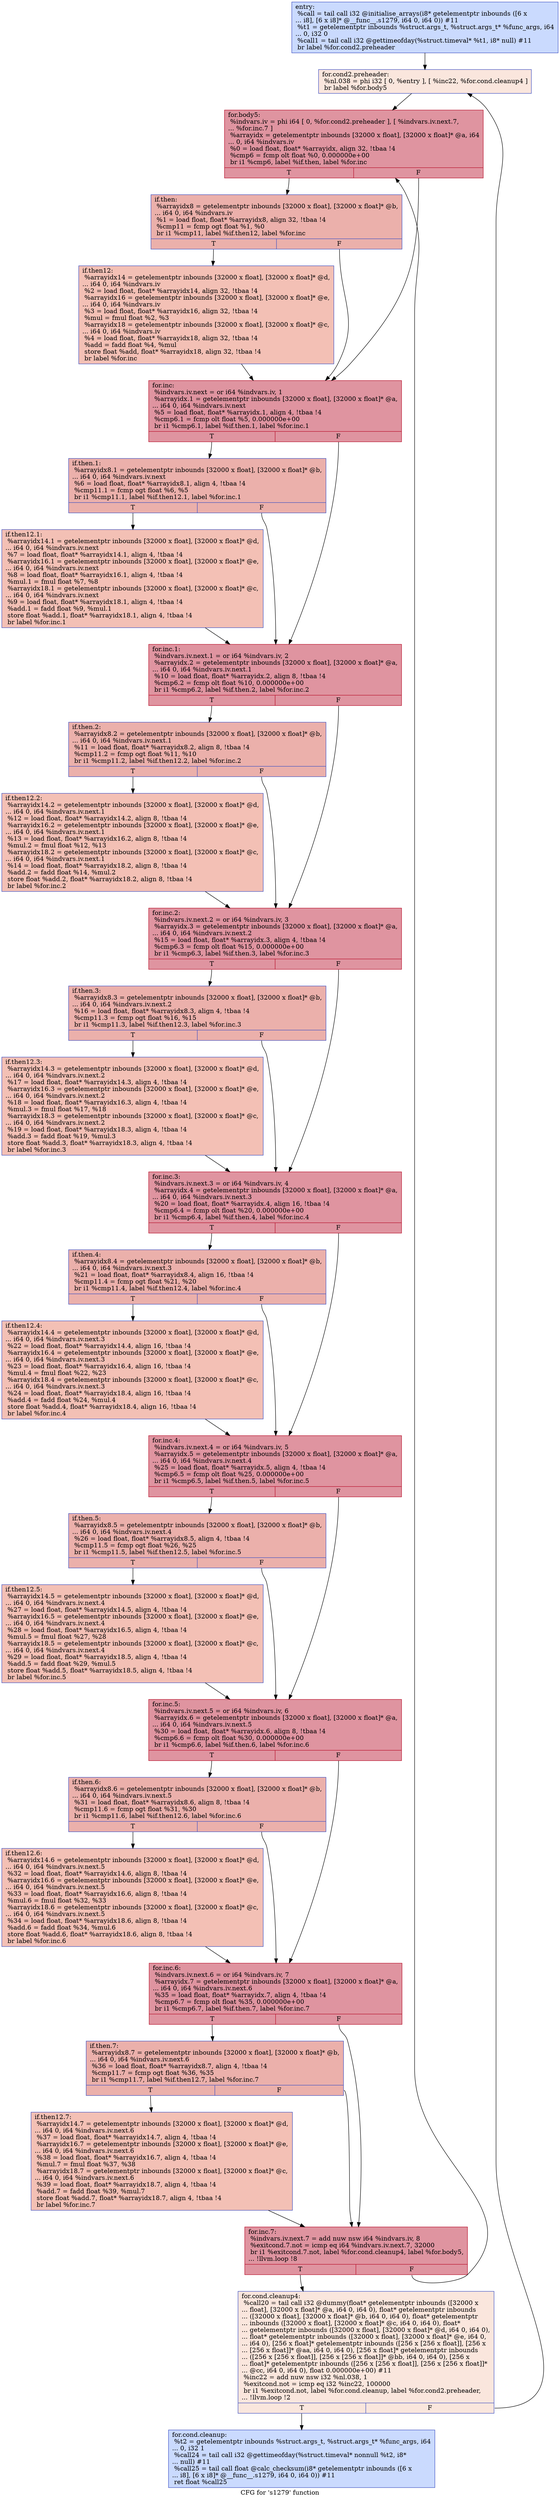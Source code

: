 digraph "CFG for 's1279' function" {
	label="CFG for 's1279' function";

	Node0x564c93b6ff50 [shape=record,color="#3d50c3ff", style=filled, fillcolor="#88abfd70",label="{entry:\l  %call = tail call i32 @initialise_arrays(i8* getelementptr inbounds ([6 x\l... i8], [6 x i8]* @__func__.s1279, i64 0, i64 0)) #11\l  %t1 = getelementptr inbounds %struct.args_t, %struct.args_t* %func_args, i64\l... 0, i32 0\l  %call1 = tail call i32 @gettimeofday(%struct.timeval* %t1, i8* null) #11\l  br label %for.cond2.preheader\l}"];
	Node0x564c93b6ff50 -> Node0x564c93b703f0;
	Node0x564c93b703f0 [shape=record,color="#3d50c3ff", style=filled, fillcolor="#f3c7b170",label="{for.cond2.preheader:                              \l  %nl.038 = phi i32 [ 0, %entry ], [ %inc22, %for.cond.cleanup4 ]\l  br label %for.body5\l}"];
	Node0x564c93b703f0 -> Node0x564c93b70620;
	Node0x564c93b706e0 [shape=record,color="#3d50c3ff", style=filled, fillcolor="#88abfd70",label="{for.cond.cleanup:                                 \l  %t2 = getelementptr inbounds %struct.args_t, %struct.args_t* %func_args, i64\l... 0, i32 1\l  %call24 = tail call i32 @gettimeofday(%struct.timeval* nonnull %t2, i8*\l... null) #11\l  %call25 = tail call float @calc_checksum(i8* getelementptr inbounds ([6 x\l... i8], [6 x i8]* @__func__.s1279, i64 0, i64 0)) #11\l  ret float %call25\l}"];
	Node0x564c93b70510 [shape=record,color="#3d50c3ff", style=filled, fillcolor="#f3c7b170",label="{for.cond.cleanup4:                                \l  %call20 = tail call i32 @dummy(float* getelementptr inbounds ([32000 x\l... float], [32000 x float]* @a, i64 0, i64 0), float* getelementptr inbounds\l... ([32000 x float], [32000 x float]* @b, i64 0, i64 0), float* getelementptr\l... inbounds ([32000 x float], [32000 x float]* @c, i64 0, i64 0), float*\l... getelementptr inbounds ([32000 x float], [32000 x float]* @d, i64 0, i64 0),\l... float* getelementptr inbounds ([32000 x float], [32000 x float]* @e, i64 0,\l... i64 0), [256 x float]* getelementptr inbounds ([256 x [256 x float]], [256 x\l... [256 x float]]* @aa, i64 0, i64 0), [256 x float]* getelementptr inbounds\l... ([256 x [256 x float]], [256 x [256 x float]]* @bb, i64 0, i64 0), [256 x\l... float]* getelementptr inbounds ([256 x [256 x float]], [256 x [256 x float]]*\l... @cc, i64 0, i64 0), float 0.000000e+00) #11\l  %inc22 = add nuw nsw i32 %nl.038, 1\l  %exitcond.not = icmp eq i32 %inc22, 100000\l  br i1 %exitcond.not, label %for.cond.cleanup, label %for.cond2.preheader,\l... !llvm.loop !2\l|{<s0>T|<s1>F}}"];
	Node0x564c93b70510:s0 -> Node0x564c93b706e0;
	Node0x564c93b70510:s1 -> Node0x564c93b703f0;
	Node0x564c93b70620 [shape=record,color="#b70d28ff", style=filled, fillcolor="#b70d2870",label="{for.body5:                                        \l  %indvars.iv = phi i64 [ 0, %for.cond2.preheader ], [ %indvars.iv.next.7,\l... %for.inc.7 ]\l  %arrayidx = getelementptr inbounds [32000 x float], [32000 x float]* @a, i64\l... 0, i64 %indvars.iv\l  %0 = load float, float* %arrayidx, align 32, !tbaa !4\l  %cmp6 = fcmp olt float %0, 0.000000e+00\l  br i1 %cmp6, label %if.then, label %for.inc\l|{<s0>T|<s1>F}}"];
	Node0x564c93b70620:s0 -> Node0x564c93b713c0;
	Node0x564c93b70620:s1 -> Node0x564c93b71430;
	Node0x564c93b713c0 [shape=record,color="#3d50c3ff", style=filled, fillcolor="#d24b4070",label="{if.then:                                          \l  %arrayidx8 = getelementptr inbounds [32000 x float], [32000 x float]* @b,\l... i64 0, i64 %indvars.iv\l  %1 = load float, float* %arrayidx8, align 32, !tbaa !4\l  %cmp11 = fcmp ogt float %1, %0\l  br i1 %cmp11, label %if.then12, label %for.inc\l|{<s0>T|<s1>F}}"];
	Node0x564c93b713c0:s0 -> Node0x564c93b717c0;
	Node0x564c93b713c0:s1 -> Node0x564c93b71430;
	Node0x564c93b717c0 [shape=record,color="#3d50c3ff", style=filled, fillcolor="#e5705870",label="{if.then12:                                        \l  %arrayidx14 = getelementptr inbounds [32000 x float], [32000 x float]* @d,\l... i64 0, i64 %indvars.iv\l  %2 = load float, float* %arrayidx14, align 32, !tbaa !4\l  %arrayidx16 = getelementptr inbounds [32000 x float], [32000 x float]* @e,\l... i64 0, i64 %indvars.iv\l  %3 = load float, float* %arrayidx16, align 32, !tbaa !4\l  %mul = fmul float %2, %3\l  %arrayidx18 = getelementptr inbounds [32000 x float], [32000 x float]* @c,\l... i64 0, i64 %indvars.iv\l  %4 = load float, float* %arrayidx18, align 32, !tbaa !4\l  %add = fadd float %4, %mul\l  store float %add, float* %arrayidx18, align 32, !tbaa !4\l  br label %for.inc\l}"];
	Node0x564c93b717c0 -> Node0x564c93b71430;
	Node0x564c93b71430 [shape=record,color="#b70d28ff", style=filled, fillcolor="#b70d2870",label="{for.inc:                                          \l  %indvars.iv.next = or i64 %indvars.iv, 1\l  %arrayidx.1 = getelementptr inbounds [32000 x float], [32000 x float]* @a,\l... i64 0, i64 %indvars.iv.next\l  %5 = load float, float* %arrayidx.1, align 4, !tbaa !4\l  %cmp6.1 = fcmp olt float %5, 0.000000e+00\l  br i1 %cmp6.1, label %if.then.1, label %for.inc.1\l|{<s0>T|<s1>F}}"];
	Node0x564c93b71430:s0 -> Node0x564c93b72590;
	Node0x564c93b71430:s1 -> Node0x564c93b72610;
	Node0x564c93b72590 [shape=record,color="#3d50c3ff", style=filled, fillcolor="#d24b4070",label="{if.then.1:                                        \l  %arrayidx8.1 = getelementptr inbounds [32000 x float], [32000 x float]* @b,\l... i64 0, i64 %indvars.iv.next\l  %6 = load float, float* %arrayidx8.1, align 4, !tbaa !4\l  %cmp11.1 = fcmp ogt float %6, %5\l  br i1 %cmp11.1, label %if.then12.1, label %for.inc.1\l|{<s0>T|<s1>F}}"];
	Node0x564c93b72590:s0 -> Node0x564c93b72950;
	Node0x564c93b72590:s1 -> Node0x564c93b72610;
	Node0x564c93b72950 [shape=record,color="#3d50c3ff", style=filled, fillcolor="#e5705870",label="{if.then12.1:                                      \l  %arrayidx14.1 = getelementptr inbounds [32000 x float], [32000 x float]* @d,\l... i64 0, i64 %indvars.iv.next\l  %7 = load float, float* %arrayidx14.1, align 4, !tbaa !4\l  %arrayidx16.1 = getelementptr inbounds [32000 x float], [32000 x float]* @e,\l... i64 0, i64 %indvars.iv.next\l  %8 = load float, float* %arrayidx16.1, align 4, !tbaa !4\l  %mul.1 = fmul float %7, %8\l  %arrayidx18.1 = getelementptr inbounds [32000 x float], [32000 x float]* @c,\l... i64 0, i64 %indvars.iv.next\l  %9 = load float, float* %arrayidx18.1, align 4, !tbaa !4\l  %add.1 = fadd float %9, %mul.1\l  store float %add.1, float* %arrayidx18.1, align 4, !tbaa !4\l  br label %for.inc.1\l}"];
	Node0x564c93b72950 -> Node0x564c93b72610;
	Node0x564c93b72610 [shape=record,color="#b70d28ff", style=filled, fillcolor="#b70d2870",label="{for.inc.1:                                        \l  %indvars.iv.next.1 = or i64 %indvars.iv, 2\l  %arrayidx.2 = getelementptr inbounds [32000 x float], [32000 x float]* @a,\l... i64 0, i64 %indvars.iv.next.1\l  %10 = load float, float* %arrayidx.2, align 8, !tbaa !4\l  %cmp6.2 = fcmp olt float %10, 0.000000e+00\l  br i1 %cmp6.2, label %if.then.2, label %for.inc.2\l|{<s0>T|<s1>F}}"];
	Node0x564c93b72610:s0 -> Node0x564c93b720f0;
	Node0x564c93b72610:s1 -> Node0x564c93b734c0;
	Node0x564c93b720f0 [shape=record,color="#3d50c3ff", style=filled, fillcolor="#d24b4070",label="{if.then.2:                                        \l  %arrayidx8.2 = getelementptr inbounds [32000 x float], [32000 x float]* @b,\l... i64 0, i64 %indvars.iv.next.1\l  %11 = load float, float* %arrayidx8.2, align 8, !tbaa !4\l  %cmp11.2 = fcmp ogt float %11, %10\l  br i1 %cmp11.2, label %if.then12.2, label %for.inc.2\l|{<s0>T|<s1>F}}"];
	Node0x564c93b720f0:s0 -> Node0x564c93b71960;
	Node0x564c93b720f0:s1 -> Node0x564c93b734c0;
	Node0x564c93b71960 [shape=record,color="#3d50c3ff", style=filled, fillcolor="#e5705870",label="{if.then12.2:                                      \l  %arrayidx14.2 = getelementptr inbounds [32000 x float], [32000 x float]* @d,\l... i64 0, i64 %indvars.iv.next.1\l  %12 = load float, float* %arrayidx14.2, align 8, !tbaa !4\l  %arrayidx16.2 = getelementptr inbounds [32000 x float], [32000 x float]* @e,\l... i64 0, i64 %indvars.iv.next.1\l  %13 = load float, float* %arrayidx16.2, align 8, !tbaa !4\l  %mul.2 = fmul float %12, %13\l  %arrayidx18.2 = getelementptr inbounds [32000 x float], [32000 x float]* @c,\l... i64 0, i64 %indvars.iv.next.1\l  %14 = load float, float* %arrayidx18.2, align 8, !tbaa !4\l  %add.2 = fadd float %14, %mul.2\l  store float %add.2, float* %arrayidx18.2, align 8, !tbaa !4\l  br label %for.inc.2\l}"];
	Node0x564c93b71960 -> Node0x564c93b734c0;
	Node0x564c93b734c0 [shape=record,color="#b70d28ff", style=filled, fillcolor="#b70d2870",label="{for.inc.2:                                        \l  %indvars.iv.next.2 = or i64 %indvars.iv, 3\l  %arrayidx.3 = getelementptr inbounds [32000 x float], [32000 x float]* @a,\l... i64 0, i64 %indvars.iv.next.2\l  %15 = load float, float* %arrayidx.3, align 4, !tbaa !4\l  %cmp6.3 = fcmp olt float %15, 0.000000e+00\l  br i1 %cmp6.3, label %if.then.3, label %for.inc.3\l|{<s0>T|<s1>F}}"];
	Node0x564c93b734c0:s0 -> Node0x564c93b745b0;
	Node0x564c93b734c0:s1 -> Node0x564c93b74600;
	Node0x564c93b745b0 [shape=record,color="#3d50c3ff", style=filled, fillcolor="#d24b4070",label="{if.then.3:                                        \l  %arrayidx8.3 = getelementptr inbounds [32000 x float], [32000 x float]* @b,\l... i64 0, i64 %indvars.iv.next.2\l  %16 = load float, float* %arrayidx8.3, align 4, !tbaa !4\l  %cmp11.3 = fcmp ogt float %16, %15\l  br i1 %cmp11.3, label %if.then12.3, label %for.inc.3\l|{<s0>T|<s1>F}}"];
	Node0x564c93b745b0:s0 -> Node0x564c93b748b0;
	Node0x564c93b745b0:s1 -> Node0x564c93b74600;
	Node0x564c93b748b0 [shape=record,color="#3d50c3ff", style=filled, fillcolor="#e5705870",label="{if.then12.3:                                      \l  %arrayidx14.3 = getelementptr inbounds [32000 x float], [32000 x float]* @d,\l... i64 0, i64 %indvars.iv.next.2\l  %17 = load float, float* %arrayidx14.3, align 4, !tbaa !4\l  %arrayidx16.3 = getelementptr inbounds [32000 x float], [32000 x float]* @e,\l... i64 0, i64 %indvars.iv.next.2\l  %18 = load float, float* %arrayidx16.3, align 4, !tbaa !4\l  %mul.3 = fmul float %17, %18\l  %arrayidx18.3 = getelementptr inbounds [32000 x float], [32000 x float]* @c,\l... i64 0, i64 %indvars.iv.next.2\l  %19 = load float, float* %arrayidx18.3, align 4, !tbaa !4\l  %add.3 = fadd float %19, %mul.3\l  store float %add.3, float* %arrayidx18.3, align 4, !tbaa !4\l  br label %for.inc.3\l}"];
	Node0x564c93b748b0 -> Node0x564c93b74600;
	Node0x564c93b74600 [shape=record,color="#b70d28ff", style=filled, fillcolor="#b70d2870",label="{for.inc.3:                                        \l  %indvars.iv.next.3 = or i64 %indvars.iv, 4\l  %arrayidx.4 = getelementptr inbounds [32000 x float], [32000 x float]* @a,\l... i64 0, i64 %indvars.iv.next.3\l  %20 = load float, float* %arrayidx.4, align 16, !tbaa !4\l  %cmp6.4 = fcmp olt float %20, 0.000000e+00\l  br i1 %cmp6.4, label %if.then.4, label %for.inc.4\l|{<s0>T|<s1>F}}"];
	Node0x564c93b74600:s0 -> Node0x564c93b75360;
	Node0x564c93b74600:s1 -> Node0x564c93b753b0;
	Node0x564c93b75360 [shape=record,color="#3d50c3ff", style=filled, fillcolor="#d24b4070",label="{if.then.4:                                        \l  %arrayidx8.4 = getelementptr inbounds [32000 x float], [32000 x float]* @b,\l... i64 0, i64 %indvars.iv.next.3\l  %21 = load float, float* %arrayidx8.4, align 16, !tbaa !4\l  %cmp11.4 = fcmp ogt float %21, %20\l  br i1 %cmp11.4, label %if.then12.4, label %for.inc.4\l|{<s0>T|<s1>F}}"];
	Node0x564c93b75360:s0 -> Node0x564c93b756f0;
	Node0x564c93b75360:s1 -> Node0x564c93b753b0;
	Node0x564c93b756f0 [shape=record,color="#3d50c3ff", style=filled, fillcolor="#e5705870",label="{if.then12.4:                                      \l  %arrayidx14.4 = getelementptr inbounds [32000 x float], [32000 x float]* @d,\l... i64 0, i64 %indvars.iv.next.3\l  %22 = load float, float* %arrayidx14.4, align 16, !tbaa !4\l  %arrayidx16.4 = getelementptr inbounds [32000 x float], [32000 x float]* @e,\l... i64 0, i64 %indvars.iv.next.3\l  %23 = load float, float* %arrayidx16.4, align 16, !tbaa !4\l  %mul.4 = fmul float %22, %23\l  %arrayidx18.4 = getelementptr inbounds [32000 x float], [32000 x float]* @c,\l... i64 0, i64 %indvars.iv.next.3\l  %24 = load float, float* %arrayidx18.4, align 16, !tbaa !4\l  %add.4 = fadd float %24, %mul.4\l  store float %add.4, float* %arrayidx18.4, align 16, !tbaa !4\l  br label %for.inc.4\l}"];
	Node0x564c93b756f0 -> Node0x564c93b753b0;
	Node0x564c93b753b0 [shape=record,color="#b70d28ff", style=filled, fillcolor="#b70d2870",label="{for.inc.4:                                        \l  %indvars.iv.next.4 = or i64 %indvars.iv, 5\l  %arrayidx.5 = getelementptr inbounds [32000 x float], [32000 x float]* @a,\l... i64 0, i64 %indvars.iv.next.4\l  %25 = load float, float* %arrayidx.5, align 4, !tbaa !4\l  %cmp6.5 = fcmp olt float %25, 0.000000e+00\l  br i1 %cmp6.5, label %if.then.5, label %for.inc.5\l|{<s0>T|<s1>F}}"];
	Node0x564c93b753b0:s0 -> Node0x564c93b761a0;
	Node0x564c93b753b0:s1 -> Node0x564c93b761f0;
	Node0x564c93b761a0 [shape=record,color="#3d50c3ff", style=filled, fillcolor="#d24b4070",label="{if.then.5:                                        \l  %arrayidx8.5 = getelementptr inbounds [32000 x float], [32000 x float]* @b,\l... i64 0, i64 %indvars.iv.next.4\l  %26 = load float, float* %arrayidx8.5, align 4, !tbaa !4\l  %cmp11.5 = fcmp ogt float %26, %25\l  br i1 %cmp11.5, label %if.then12.5, label %for.inc.5\l|{<s0>T|<s1>F}}"];
	Node0x564c93b761a0:s0 -> Node0x564c93b76530;
	Node0x564c93b761a0:s1 -> Node0x564c93b761f0;
	Node0x564c93b76530 [shape=record,color="#3d50c3ff", style=filled, fillcolor="#e5705870",label="{if.then12.5:                                      \l  %arrayidx14.5 = getelementptr inbounds [32000 x float], [32000 x float]* @d,\l... i64 0, i64 %indvars.iv.next.4\l  %27 = load float, float* %arrayidx14.5, align 4, !tbaa !4\l  %arrayidx16.5 = getelementptr inbounds [32000 x float], [32000 x float]* @e,\l... i64 0, i64 %indvars.iv.next.4\l  %28 = load float, float* %arrayidx16.5, align 4, !tbaa !4\l  %mul.5 = fmul float %27, %28\l  %arrayidx18.5 = getelementptr inbounds [32000 x float], [32000 x float]* @c,\l... i64 0, i64 %indvars.iv.next.4\l  %29 = load float, float* %arrayidx18.5, align 4, !tbaa !4\l  %add.5 = fadd float %29, %mul.5\l  store float %add.5, float* %arrayidx18.5, align 4, !tbaa !4\l  br label %for.inc.5\l}"];
	Node0x564c93b76530 -> Node0x564c93b761f0;
	Node0x564c93b761f0 [shape=record,color="#b70d28ff", style=filled, fillcolor="#b70d2870",label="{for.inc.5:                                        \l  %indvars.iv.next.5 = or i64 %indvars.iv, 6\l  %arrayidx.6 = getelementptr inbounds [32000 x float], [32000 x float]* @a,\l... i64 0, i64 %indvars.iv.next.5\l  %30 = load float, float* %arrayidx.6, align 8, !tbaa !4\l  %cmp6.6 = fcmp olt float %30, 0.000000e+00\l  br i1 %cmp6.6, label %if.then.6, label %for.inc.6\l|{<s0>T|<s1>F}}"];
	Node0x564c93b761f0:s0 -> Node0x564c93b73800;
	Node0x564c93b761f0:s1 -> Node0x564c93b73850;
	Node0x564c93b73800 [shape=record,color="#3d50c3ff", style=filled, fillcolor="#d24b4070",label="{if.then.6:                                        \l  %arrayidx8.6 = getelementptr inbounds [32000 x float], [32000 x float]* @b,\l... i64 0, i64 %indvars.iv.next.5\l  %31 = load float, float* %arrayidx8.6, align 8, !tbaa !4\l  %cmp11.6 = fcmp ogt float %31, %30\l  br i1 %cmp11.6, label %if.then12.6, label %for.inc.6\l|{<s0>T|<s1>F}}"];
	Node0x564c93b73800:s0 -> Node0x564c93b73b90;
	Node0x564c93b73800:s1 -> Node0x564c93b73850;
	Node0x564c93b73b90 [shape=record,color="#3d50c3ff", style=filled, fillcolor="#e5705870",label="{if.then12.6:                                      \l  %arrayidx14.6 = getelementptr inbounds [32000 x float], [32000 x float]* @d,\l... i64 0, i64 %indvars.iv.next.5\l  %32 = load float, float* %arrayidx14.6, align 8, !tbaa !4\l  %arrayidx16.6 = getelementptr inbounds [32000 x float], [32000 x float]* @e,\l... i64 0, i64 %indvars.iv.next.5\l  %33 = load float, float* %arrayidx16.6, align 8, !tbaa !4\l  %mul.6 = fmul float %32, %33\l  %arrayidx18.6 = getelementptr inbounds [32000 x float], [32000 x float]* @c,\l... i64 0, i64 %indvars.iv.next.5\l  %34 = load float, float* %arrayidx18.6, align 8, !tbaa !4\l  %add.6 = fadd float %34, %mul.6\l  store float %add.6, float* %arrayidx18.6, align 8, !tbaa !4\l  br label %for.inc.6\l}"];
	Node0x564c93b73b90 -> Node0x564c93b73850;
	Node0x564c93b73850 [shape=record,color="#b70d28ff", style=filled, fillcolor="#b70d2870",label="{for.inc.6:                                        \l  %indvars.iv.next.6 = or i64 %indvars.iv, 7\l  %arrayidx.7 = getelementptr inbounds [32000 x float], [32000 x float]* @a,\l... i64 0, i64 %indvars.iv.next.6\l  %35 = load float, float* %arrayidx.7, align 4, !tbaa !4\l  %cmp6.7 = fcmp olt float %35, 0.000000e+00\l  br i1 %cmp6.7, label %if.then.7, label %for.inc.7\l|{<s0>T|<s1>F}}"];
	Node0x564c93b73850:s0 -> Node0x564c93b78460;
	Node0x564c93b73850:s1 -> Node0x564c93b710c0;
	Node0x564c93b78460 [shape=record,color="#3d50c3ff", style=filled, fillcolor="#d24b4070",label="{if.then.7:                                        \l  %arrayidx8.7 = getelementptr inbounds [32000 x float], [32000 x float]* @b,\l... i64 0, i64 %indvars.iv.next.6\l  %36 = load float, float* %arrayidx8.7, align 4, !tbaa !4\l  %cmp11.7 = fcmp ogt float %36, %35\l  br i1 %cmp11.7, label %if.then12.7, label %for.inc.7\l|{<s0>T|<s1>F}}"];
	Node0x564c93b78460:s0 -> Node0x564c93b78770;
	Node0x564c93b78460:s1 -> Node0x564c93b710c0;
	Node0x564c93b78770 [shape=record,color="#3d50c3ff", style=filled, fillcolor="#e5705870",label="{if.then12.7:                                      \l  %arrayidx14.7 = getelementptr inbounds [32000 x float], [32000 x float]* @d,\l... i64 0, i64 %indvars.iv.next.6\l  %37 = load float, float* %arrayidx14.7, align 4, !tbaa !4\l  %arrayidx16.7 = getelementptr inbounds [32000 x float], [32000 x float]* @e,\l... i64 0, i64 %indvars.iv.next.6\l  %38 = load float, float* %arrayidx16.7, align 4, !tbaa !4\l  %mul.7 = fmul float %37, %38\l  %arrayidx18.7 = getelementptr inbounds [32000 x float], [32000 x float]* @c,\l... i64 0, i64 %indvars.iv.next.6\l  %39 = load float, float* %arrayidx18.7, align 4, !tbaa !4\l  %add.7 = fadd float %39, %mul.7\l  store float %add.7, float* %arrayidx18.7, align 4, !tbaa !4\l  br label %for.inc.7\l}"];
	Node0x564c93b78770 -> Node0x564c93b710c0;
	Node0x564c93b710c0 [shape=record,color="#b70d28ff", style=filled, fillcolor="#b70d2870",label="{for.inc.7:                                        \l  %indvars.iv.next.7 = add nuw nsw i64 %indvars.iv, 8\l  %exitcond.7.not = icmp eq i64 %indvars.iv.next.7, 32000\l  br i1 %exitcond.7.not, label %for.cond.cleanup4, label %for.body5,\l... !llvm.loop !8\l|{<s0>T|<s1>F}}"];
	Node0x564c93b710c0:s0 -> Node0x564c93b70510;
	Node0x564c93b710c0:s1 -> Node0x564c93b70620;
}

